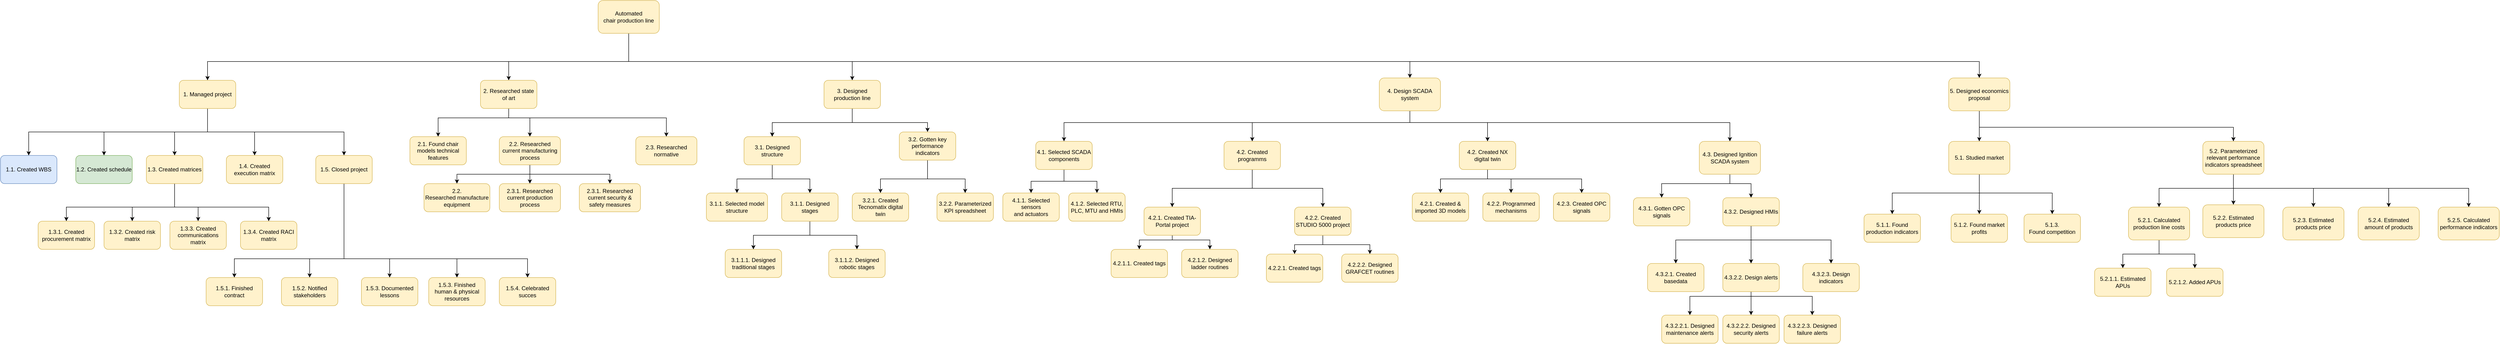 <mxfile version="26.2.2">
  <diagram name="Página-1" id="MIWXQ_i0paSjryoS9A2c">
    <mxGraphModel dx="2780" dy="737" grid="1" gridSize="10" guides="1" tooltips="1" connect="1" arrows="1" fold="1" page="1" pageScale="1" pageWidth="827" pageHeight="1169" math="0" shadow="0">
      <root>
        <mxCell id="0" />
        <mxCell id="1" parent="0" />
        <mxCell id="NklmTFZ0WCMY-WN7cFQz-4" value="" style="edgeStyle=orthogonalEdgeStyle;rounded=0;orthogonalLoop=1;jettySize=auto;html=1;entryX=0.5;entryY=0;entryDx=0;entryDy=0;" edge="1" parent="1" source="NklmTFZ0WCMY-WN7cFQz-1" target="NklmTFZ0WCMY-WN7cFQz-3">
          <mxGeometry relative="1" as="geometry">
            <Array as="points">
              <mxPoint x="495" y="190" />
              <mxPoint x="240" y="190" />
            </Array>
          </mxGeometry>
        </mxCell>
        <mxCell id="NklmTFZ0WCMY-WN7cFQz-11" value="" style="edgeStyle=orthogonalEdgeStyle;rounded=0;orthogonalLoop=1;jettySize=auto;html=1;entryX=0.5;entryY=0;entryDx=0;entryDy=0;" edge="1" parent="1" source="NklmTFZ0WCMY-WN7cFQz-1" target="NklmTFZ0WCMY-WN7cFQz-44">
          <mxGeometry relative="1" as="geometry">
            <Array as="points">
              <mxPoint x="495" y="190" />
              <mxPoint x="-400" y="190" />
            </Array>
          </mxGeometry>
        </mxCell>
        <mxCell id="NklmTFZ0WCMY-WN7cFQz-60" style="edgeStyle=orthogonalEdgeStyle;rounded=0;orthogonalLoop=1;jettySize=auto;html=1;entryX=0.5;entryY=0;entryDx=0;entryDy=0;" edge="1" parent="1" source="NklmTFZ0WCMY-WN7cFQz-1" target="NklmTFZ0WCMY-WN7cFQz-59">
          <mxGeometry relative="1" as="geometry">
            <Array as="points">
              <mxPoint x="495" y="190" />
              <mxPoint x="970" y="190" />
            </Array>
          </mxGeometry>
        </mxCell>
        <mxCell id="NklmTFZ0WCMY-WN7cFQz-81" value="" style="edgeStyle=orthogonalEdgeStyle;rounded=0;orthogonalLoop=1;jettySize=auto;html=1;entryX=0.5;entryY=0;entryDx=0;entryDy=0;" edge="1" parent="1" source="NklmTFZ0WCMY-WN7cFQz-1" target="NklmTFZ0WCMY-WN7cFQz-80">
          <mxGeometry relative="1" as="geometry">
            <Array as="points">
              <mxPoint x="495" y="190" />
              <mxPoint x="2155" y="190" />
            </Array>
          </mxGeometry>
        </mxCell>
        <mxCell id="NklmTFZ0WCMY-WN7cFQz-144" style="edgeStyle=orthogonalEdgeStyle;rounded=0;orthogonalLoop=1;jettySize=auto;html=1;entryX=0.5;entryY=0;entryDx=0;entryDy=0;" edge="1" parent="1" source="NklmTFZ0WCMY-WN7cFQz-1" target="NklmTFZ0WCMY-WN7cFQz-143">
          <mxGeometry relative="1" as="geometry">
            <mxPoint x="2617.778" y="150" as="targetPoint" />
            <Array as="points">
              <mxPoint x="495" y="190" />
              <mxPoint x="3365" y="190" />
            </Array>
          </mxGeometry>
        </mxCell>
        <mxCell id="NklmTFZ0WCMY-WN7cFQz-1" value="Automated chair&amp;nbsp;&lt;span style=&quot;background-color: transparent; color: light-dark(rgb(0, 0, 0), rgb(255, 255, 255));&quot;&gt;production line&lt;/span&gt;" style="rounded=1;whiteSpace=wrap;html=1;fillColor=#fff2cc;strokeColor=#d6b656;" vertex="1" parent="1">
          <mxGeometry x="430" y="60" width="130" height="70" as="geometry" />
        </mxCell>
        <mxCell id="NklmTFZ0WCMY-WN7cFQz-6" value="" style="edgeStyle=orthogonalEdgeStyle;rounded=0;orthogonalLoop=1;jettySize=auto;html=1;entryX=0.5;entryY=0;entryDx=0;entryDy=0;" edge="1" parent="1" source="NklmTFZ0WCMY-WN7cFQz-3" target="NklmTFZ0WCMY-WN7cFQz-5">
          <mxGeometry relative="1" as="geometry">
            <Array as="points">
              <mxPoint x="240" y="310" />
              <mxPoint x="90" y="310" />
            </Array>
          </mxGeometry>
        </mxCell>
        <mxCell id="NklmTFZ0WCMY-WN7cFQz-50" value="" style="edgeStyle=orthogonalEdgeStyle;rounded=0;orthogonalLoop=1;jettySize=auto;html=1;entryX=0.5;entryY=0;entryDx=0;entryDy=0;" edge="1" parent="1" source="NklmTFZ0WCMY-WN7cFQz-3" target="NklmTFZ0WCMY-WN7cFQz-49">
          <mxGeometry relative="1" as="geometry">
            <Array as="points">
              <mxPoint x="240" y="310" />
              <mxPoint x="285" y="310" />
            </Array>
          </mxGeometry>
        </mxCell>
        <mxCell id="NklmTFZ0WCMY-WN7cFQz-56" style="edgeStyle=orthogonalEdgeStyle;rounded=0;orthogonalLoop=1;jettySize=auto;html=1;entryX=0.5;entryY=0;entryDx=0;entryDy=0;" edge="1" parent="1" source="NklmTFZ0WCMY-WN7cFQz-3" target="NklmTFZ0WCMY-WN7cFQz-55">
          <mxGeometry relative="1" as="geometry">
            <Array as="points">
              <mxPoint x="240" y="310" />
              <mxPoint x="575" y="310" />
            </Array>
          </mxGeometry>
        </mxCell>
        <mxCell id="NklmTFZ0WCMY-WN7cFQz-3" value="2. Researched state of art" style="whiteSpace=wrap;html=1;rounded=1;fillColor=#fff2cc;strokeColor=#d6b656;" vertex="1" parent="1">
          <mxGeometry x="180" y="230" width="120" height="60" as="geometry" />
        </mxCell>
        <mxCell id="NklmTFZ0WCMY-WN7cFQz-5" value="2.1. Found chair models technical features" style="whiteSpace=wrap;html=1;rounded=1;fillColor=#fff2cc;strokeColor=#d6b656;" vertex="1" parent="1">
          <mxGeometry x="30" y="350" width="120" height="60" as="geometry" />
        </mxCell>
        <mxCell id="NklmTFZ0WCMY-WN7cFQz-12" value="1.1. Created WBS" style="whiteSpace=wrap;html=1;rounded=1;fillColor=#dae8fc;strokeColor=#6c8ebf;" vertex="1" parent="1">
          <mxGeometry x="-840" y="390" width="120" height="60" as="geometry" />
        </mxCell>
        <mxCell id="NklmTFZ0WCMY-WN7cFQz-14" value="1.2. Created schedule" style="whiteSpace=wrap;html=1;rounded=1;fillColor=#d5e8d4;strokeColor=#82b366;" vertex="1" parent="1">
          <mxGeometry x="-680" y="390" width="120" height="60" as="geometry" />
        </mxCell>
        <mxCell id="NklmTFZ0WCMY-WN7cFQz-19" value="" style="edgeStyle=orthogonalEdgeStyle;rounded=0;orthogonalLoop=1;jettySize=auto;html=1;entryX=0.5;entryY=0;entryDx=0;entryDy=0;" edge="1" parent="1" source="NklmTFZ0WCMY-WN7cFQz-16" target="NklmTFZ0WCMY-WN7cFQz-18">
          <mxGeometry relative="1" as="geometry">
            <Array as="points">
              <mxPoint x="-470" y="500" />
              <mxPoint x="-700" y="500" />
            </Array>
          </mxGeometry>
        </mxCell>
        <mxCell id="NklmTFZ0WCMY-WN7cFQz-22" value="" style="edgeStyle=orthogonalEdgeStyle;rounded=0;orthogonalLoop=1;jettySize=auto;html=1;" edge="1" parent="1" source="NklmTFZ0WCMY-WN7cFQz-16" target="NklmTFZ0WCMY-WN7cFQz-21">
          <mxGeometry relative="1" as="geometry">
            <Array as="points">
              <mxPoint x="-470" y="500" />
              <mxPoint x="-560" y="500" />
            </Array>
          </mxGeometry>
        </mxCell>
        <mxCell id="NklmTFZ0WCMY-WN7cFQz-26" style="edgeStyle=orthogonalEdgeStyle;rounded=0;orthogonalLoop=1;jettySize=auto;html=1;entryX=0.5;entryY=0;entryDx=0;entryDy=0;" edge="1" parent="1" source="NklmTFZ0WCMY-WN7cFQz-16" target="NklmTFZ0WCMY-WN7cFQz-27">
          <mxGeometry relative="1" as="geometry">
            <mxPoint x="-420" y="550" as="targetPoint" />
            <Array as="points">
              <mxPoint x="-470" y="500" />
              <mxPoint x="-420" y="500" />
            </Array>
          </mxGeometry>
        </mxCell>
        <mxCell id="NklmTFZ0WCMY-WN7cFQz-29" style="edgeStyle=orthogonalEdgeStyle;rounded=0;orthogonalLoop=1;jettySize=auto;html=1;entryX=0.5;entryY=0;entryDx=0;entryDy=0;" edge="1" parent="1" source="NklmTFZ0WCMY-WN7cFQz-16" target="NklmTFZ0WCMY-WN7cFQz-28">
          <mxGeometry relative="1" as="geometry">
            <Array as="points">
              <mxPoint x="-470" y="500" />
              <mxPoint x="-270" y="500" />
            </Array>
          </mxGeometry>
        </mxCell>
        <mxCell id="NklmTFZ0WCMY-WN7cFQz-16" value="1.3. Created matrices" style="whiteSpace=wrap;html=1;rounded=1;fillColor=#fff2cc;strokeColor=#d6b656;" vertex="1" parent="1">
          <mxGeometry x="-530" y="390" width="120" height="60" as="geometry" />
        </mxCell>
        <mxCell id="NklmTFZ0WCMY-WN7cFQz-18" value="1.3.1. Created procurement matrix" style="whiteSpace=wrap;html=1;rounded=1;fillColor=#fff2cc;strokeColor=#d6b656;" vertex="1" parent="1">
          <mxGeometry x="-760" y="530" width="120" height="60" as="geometry" />
        </mxCell>
        <mxCell id="NklmTFZ0WCMY-WN7cFQz-21" value="1.3.2. Created risk matrix" style="whiteSpace=wrap;html=1;rounded=1;fillColor=#fff2cc;strokeColor=#d6b656;" vertex="1" parent="1">
          <mxGeometry x="-620" y="530" width="120" height="60" as="geometry" />
        </mxCell>
        <mxCell id="NklmTFZ0WCMY-WN7cFQz-27" value="1.3.3.&amp;nbsp;Created communications matrix" style="whiteSpace=wrap;html=1;rounded=1;fillColor=#fff2cc;strokeColor=#d6b656;" vertex="1" parent="1">
          <mxGeometry x="-480" y="530" width="120" height="60" as="geometry" />
        </mxCell>
        <mxCell id="NklmTFZ0WCMY-WN7cFQz-28" value="1.3.4.&amp;nbsp;Created RACI matrix" style="whiteSpace=wrap;html=1;rounded=1;fillColor=#fff2cc;strokeColor=#d6b656;" vertex="1" parent="1">
          <mxGeometry x="-330" y="530" width="120" height="60" as="geometry" />
        </mxCell>
        <mxCell id="NklmTFZ0WCMY-WN7cFQz-175" style="edgeStyle=orthogonalEdgeStyle;rounded=0;orthogonalLoop=1;jettySize=auto;html=1;entryX=0.5;entryY=0;entryDx=0;entryDy=0;" edge="1" parent="1" source="NklmTFZ0WCMY-WN7cFQz-44" target="NklmTFZ0WCMY-WN7cFQz-12">
          <mxGeometry relative="1" as="geometry">
            <Array as="points">
              <mxPoint x="-400" y="340" />
              <mxPoint x="-780" y="340" />
            </Array>
          </mxGeometry>
        </mxCell>
        <mxCell id="NklmTFZ0WCMY-WN7cFQz-176" style="edgeStyle=orthogonalEdgeStyle;rounded=0;orthogonalLoop=1;jettySize=auto;html=1;entryX=0.5;entryY=0;entryDx=0;entryDy=0;" edge="1" parent="1" source="NklmTFZ0WCMY-WN7cFQz-44" target="NklmTFZ0WCMY-WN7cFQz-14">
          <mxGeometry relative="1" as="geometry">
            <Array as="points">
              <mxPoint x="-400" y="340" />
              <mxPoint x="-620" y="340" />
            </Array>
          </mxGeometry>
        </mxCell>
        <mxCell id="NklmTFZ0WCMY-WN7cFQz-177" style="edgeStyle=orthogonalEdgeStyle;rounded=0;orthogonalLoop=1;jettySize=auto;html=1;entryX=0.5;entryY=0;entryDx=0;entryDy=0;" edge="1" parent="1" source="NklmTFZ0WCMY-WN7cFQz-44" target="NklmTFZ0WCMY-WN7cFQz-16">
          <mxGeometry relative="1" as="geometry" />
        </mxCell>
        <mxCell id="NklmTFZ0WCMY-WN7cFQz-178" style="edgeStyle=orthogonalEdgeStyle;rounded=0;orthogonalLoop=1;jettySize=auto;html=1;entryX=0.5;entryY=0;entryDx=0;entryDy=0;" edge="1" parent="1" source="NklmTFZ0WCMY-WN7cFQz-44" target="NklmTFZ0WCMY-WN7cFQz-169">
          <mxGeometry relative="1" as="geometry" />
        </mxCell>
        <mxCell id="NklmTFZ0WCMY-WN7cFQz-179" style="edgeStyle=orthogonalEdgeStyle;rounded=0;orthogonalLoop=1;jettySize=auto;html=1;entryX=0.5;entryY=0;entryDx=0;entryDy=0;" edge="1" parent="1" source="NklmTFZ0WCMY-WN7cFQz-44" target="NklmTFZ0WCMY-WN7cFQz-174">
          <mxGeometry relative="1" as="geometry">
            <Array as="points">
              <mxPoint x="-400" y="340" />
              <mxPoint x="-110" y="340" />
            </Array>
          </mxGeometry>
        </mxCell>
        <mxCell id="NklmTFZ0WCMY-WN7cFQz-44" value="1. Managed project" style="whiteSpace=wrap;html=1;rounded=1;fillColor=#fff2cc;strokeColor=#d6b656;" vertex="1" parent="1">
          <mxGeometry x="-460" y="230" width="120" height="60" as="geometry" />
        </mxCell>
        <mxCell id="NklmTFZ0WCMY-WN7cFQz-46" value="2.2. Researched&amp;nbsp;manufacture equipment" style="whiteSpace=wrap;html=1;rounded=1;fillColor=#fff2cc;strokeColor=#d6b656;" vertex="1" parent="1">
          <mxGeometry x="60" y="450" width="140" height="60" as="geometry" />
        </mxCell>
        <mxCell id="NklmTFZ0WCMY-WN7cFQz-52" value="" style="edgeStyle=orthogonalEdgeStyle;rounded=0;orthogonalLoop=1;jettySize=auto;html=1;" edge="1" parent="1" source="NklmTFZ0WCMY-WN7cFQz-49" target="NklmTFZ0WCMY-WN7cFQz-51">
          <mxGeometry relative="1" as="geometry" />
        </mxCell>
        <mxCell id="NklmTFZ0WCMY-WN7cFQz-54" style="edgeStyle=orthogonalEdgeStyle;rounded=0;orthogonalLoop=1;jettySize=auto;html=1;entryX=0.5;entryY=0;entryDx=0;entryDy=0;" edge="1" parent="1" source="NklmTFZ0WCMY-WN7cFQz-49" target="NklmTFZ0WCMY-WN7cFQz-53">
          <mxGeometry relative="1" as="geometry">
            <Array as="points">
              <mxPoint x="285" y="430" />
              <mxPoint x="455" y="430" />
            </Array>
          </mxGeometry>
        </mxCell>
        <mxCell id="NklmTFZ0WCMY-WN7cFQz-58" style="edgeStyle=orthogonalEdgeStyle;rounded=0;orthogonalLoop=1;jettySize=auto;html=1;entryX=0.5;entryY=0;entryDx=0;entryDy=0;" edge="1" parent="1" source="NklmTFZ0WCMY-WN7cFQz-49" target="NklmTFZ0WCMY-WN7cFQz-46">
          <mxGeometry relative="1" as="geometry">
            <Array as="points">
              <mxPoint x="285" y="430" />
              <mxPoint x="130" y="430" />
            </Array>
          </mxGeometry>
        </mxCell>
        <mxCell id="NklmTFZ0WCMY-WN7cFQz-49" value="2.2. Researched current manufacturing process" style="whiteSpace=wrap;html=1;rounded=1;fillColor=#fff2cc;strokeColor=#d6b656;" vertex="1" parent="1">
          <mxGeometry x="220" y="350" width="130" height="60" as="geometry" />
        </mxCell>
        <mxCell id="NklmTFZ0WCMY-WN7cFQz-51" value="2.3.1. Researched current production process" style="whiteSpace=wrap;html=1;rounded=1;fillColor=#fff2cc;strokeColor=#d6b656;" vertex="1" parent="1">
          <mxGeometry x="220" y="450" width="130" height="60" as="geometry" />
        </mxCell>
        <mxCell id="NklmTFZ0WCMY-WN7cFQz-53" value="2.3.1. Researched current security &amp;amp; safety&amp;nbsp;measures" style="whiteSpace=wrap;html=1;rounded=1;fillColor=#fff2cc;strokeColor=#d6b656;" vertex="1" parent="1">
          <mxGeometry x="390" y="450" width="130" height="60" as="geometry" />
        </mxCell>
        <mxCell id="NklmTFZ0WCMY-WN7cFQz-55" value="2.3. Researched normative" style="whiteSpace=wrap;html=1;rounded=1;fillColor=#fff2cc;strokeColor=#d6b656;" vertex="1" parent="1">
          <mxGeometry x="510" y="350" width="130" height="60" as="geometry" />
        </mxCell>
        <mxCell id="NklmTFZ0WCMY-WN7cFQz-62" value="" style="edgeStyle=orthogonalEdgeStyle;rounded=0;orthogonalLoop=1;jettySize=auto;html=1;" edge="1" parent="1" source="NklmTFZ0WCMY-WN7cFQz-59" target="NklmTFZ0WCMY-WN7cFQz-61">
          <mxGeometry relative="1" as="geometry">
            <Array as="points">
              <mxPoint x="970" y="320" />
              <mxPoint x="800" y="320" />
            </Array>
          </mxGeometry>
        </mxCell>
        <mxCell id="NklmTFZ0WCMY-WN7cFQz-63" value="" style="edgeStyle=orthogonalEdgeStyle;rounded=0;orthogonalLoop=1;jettySize=auto;html=1;" edge="1" parent="1" source="NklmTFZ0WCMY-WN7cFQz-59" target="NklmTFZ0WCMY-WN7cFQz-61">
          <mxGeometry relative="1" as="geometry">
            <Array as="points">
              <mxPoint x="970" y="320" />
              <mxPoint x="800" y="320" />
            </Array>
          </mxGeometry>
        </mxCell>
        <mxCell id="NklmTFZ0WCMY-WN7cFQz-72" style="edgeStyle=orthogonalEdgeStyle;rounded=0;orthogonalLoop=1;jettySize=auto;html=1;entryX=0.5;entryY=0;entryDx=0;entryDy=0;" edge="1" parent="1" source="NklmTFZ0WCMY-WN7cFQz-59" target="NklmTFZ0WCMY-WN7cFQz-65">
          <mxGeometry relative="1" as="geometry">
            <Array as="points">
              <mxPoint x="970" y="320" />
              <mxPoint x="1130" y="320" />
            </Array>
          </mxGeometry>
        </mxCell>
        <mxCell id="NklmTFZ0WCMY-WN7cFQz-59" value="3. Designed production line" style="whiteSpace=wrap;html=1;rounded=1;fillColor=#fff2cc;strokeColor=#d6b656;" vertex="1" parent="1">
          <mxGeometry x="910" y="230" width="120" height="60" as="geometry" />
        </mxCell>
        <mxCell id="NklmTFZ0WCMY-WN7cFQz-74" style="edgeStyle=orthogonalEdgeStyle;rounded=0;orthogonalLoop=1;jettySize=auto;html=1;entryX=0.5;entryY=0;entryDx=0;entryDy=0;" edge="1" parent="1" source="NklmTFZ0WCMY-WN7cFQz-61" target="NklmTFZ0WCMY-WN7cFQz-64">
          <mxGeometry relative="1" as="geometry" />
        </mxCell>
        <mxCell id="NklmTFZ0WCMY-WN7cFQz-75" style="edgeStyle=orthogonalEdgeStyle;rounded=0;orthogonalLoop=1;jettySize=auto;html=1;entryX=0.5;entryY=0;entryDx=0;entryDy=0;" edge="1" parent="1" source="NklmTFZ0WCMY-WN7cFQz-61" target="NklmTFZ0WCMY-WN7cFQz-73">
          <mxGeometry relative="1" as="geometry" />
        </mxCell>
        <mxCell id="NklmTFZ0WCMY-WN7cFQz-61" value="3.1. Designed structure" style="whiteSpace=wrap;html=1;rounded=1;fillColor=#fff2cc;strokeColor=#d6b656;" vertex="1" parent="1">
          <mxGeometry x="740" y="350" width="120" height="60" as="geometry" />
        </mxCell>
        <mxCell id="NklmTFZ0WCMY-WN7cFQz-64" value="3.1.1. Selected model structure" style="whiteSpace=wrap;html=1;rounded=1;fillColor=#fff2cc;strokeColor=#d6b656;" vertex="1" parent="1">
          <mxGeometry x="660" y="470" width="130" height="60" as="geometry" />
        </mxCell>
        <mxCell id="NklmTFZ0WCMY-WN7cFQz-68" value="" style="edgeStyle=orthogonalEdgeStyle;rounded=0;orthogonalLoop=1;jettySize=auto;html=1;entryX=0.5;entryY=0;entryDx=0;entryDy=0;" edge="1" parent="1" source="NklmTFZ0WCMY-WN7cFQz-65" target="NklmTFZ0WCMY-WN7cFQz-67">
          <mxGeometry relative="1" as="geometry">
            <Array as="points">
              <mxPoint x="1130" y="440" />
              <mxPoint x="1030" y="440" />
            </Array>
          </mxGeometry>
        </mxCell>
        <mxCell id="NklmTFZ0WCMY-WN7cFQz-70" style="edgeStyle=orthogonalEdgeStyle;rounded=0;orthogonalLoop=1;jettySize=auto;html=1;entryX=0.5;entryY=0;entryDx=0;entryDy=0;" edge="1" parent="1" source="NklmTFZ0WCMY-WN7cFQz-65" target="NklmTFZ0WCMY-WN7cFQz-69">
          <mxGeometry relative="1" as="geometry">
            <Array as="points">
              <mxPoint x="1130" y="440" />
              <mxPoint x="1210" y="440" />
            </Array>
          </mxGeometry>
        </mxCell>
        <mxCell id="NklmTFZ0WCMY-WN7cFQz-65" value="3.2. Gotten key performance indicators" style="whiteSpace=wrap;html=1;rounded=1;fillColor=#fff2cc;strokeColor=#d6b656;" vertex="1" parent="1">
          <mxGeometry x="1070" y="340" width="120" height="60" as="geometry" />
        </mxCell>
        <mxCell id="NklmTFZ0WCMY-WN7cFQz-67" value="3.2.1. Created Tecnomatix digital twin" style="whiteSpace=wrap;html=1;rounded=1;fillColor=#fff2cc;strokeColor=#d6b656;" vertex="1" parent="1">
          <mxGeometry x="970" y="470" width="120" height="60" as="geometry" />
        </mxCell>
        <mxCell id="NklmTFZ0WCMY-WN7cFQz-69" value="3.2.2. Parameterized KPI spreadsheet" style="whiteSpace=wrap;html=1;rounded=1;fillColor=#fff2cc;strokeColor=#d6b656;" vertex="1" parent="1">
          <mxGeometry x="1150" y="470" width="120" height="60" as="geometry" />
        </mxCell>
        <mxCell id="NklmTFZ0WCMY-WN7cFQz-77" value="" style="edgeStyle=orthogonalEdgeStyle;rounded=0;orthogonalLoop=1;jettySize=auto;html=1;" edge="1" parent="1" source="NklmTFZ0WCMY-WN7cFQz-73" target="NklmTFZ0WCMY-WN7cFQz-76">
          <mxGeometry relative="1" as="geometry" />
        </mxCell>
        <mxCell id="NklmTFZ0WCMY-WN7cFQz-79" value="" style="edgeStyle=orthogonalEdgeStyle;rounded=0;orthogonalLoop=1;jettySize=auto;html=1;" edge="1" parent="1" source="NklmTFZ0WCMY-WN7cFQz-73" target="NklmTFZ0WCMY-WN7cFQz-78">
          <mxGeometry relative="1" as="geometry" />
        </mxCell>
        <mxCell id="NklmTFZ0WCMY-WN7cFQz-73" value="3.1.1. Designed stages" style="whiteSpace=wrap;html=1;rounded=1;fillColor=#fff2cc;strokeColor=#d6b656;" vertex="1" parent="1">
          <mxGeometry x="820" y="470" width="120" height="60" as="geometry" />
        </mxCell>
        <mxCell id="NklmTFZ0WCMY-WN7cFQz-76" value="3.1.1.1. Designed traditional stages" style="whiteSpace=wrap;html=1;rounded=1;fillColor=#fff2cc;strokeColor=#d6b656;" vertex="1" parent="1">
          <mxGeometry x="700" y="590" width="120" height="60" as="geometry" />
        </mxCell>
        <mxCell id="NklmTFZ0WCMY-WN7cFQz-78" value="3.1.1.2. Designed robotic stages" style="whiteSpace=wrap;html=1;rounded=1;fillColor=#fff2cc;strokeColor=#d6b656;" vertex="1" parent="1">
          <mxGeometry x="920" y="590" width="120" height="60" as="geometry" />
        </mxCell>
        <mxCell id="NklmTFZ0WCMY-WN7cFQz-135" style="edgeStyle=orthogonalEdgeStyle;rounded=0;orthogonalLoop=1;jettySize=auto;html=1;entryX=0.5;entryY=0;entryDx=0;entryDy=0;" edge="1" parent="1" source="NklmTFZ0WCMY-WN7cFQz-80" target="NklmTFZ0WCMY-WN7cFQz-83">
          <mxGeometry relative="1" as="geometry">
            <Array as="points">
              <mxPoint x="2155" y="320" />
              <mxPoint x="1420" y="320" />
            </Array>
          </mxGeometry>
        </mxCell>
        <mxCell id="NklmTFZ0WCMY-WN7cFQz-136" style="edgeStyle=orthogonalEdgeStyle;rounded=0;orthogonalLoop=1;jettySize=auto;html=1;entryX=0.5;entryY=0;entryDx=0;entryDy=0;" edge="1" parent="1" source="NklmTFZ0WCMY-WN7cFQz-80" target="NklmTFZ0WCMY-WN7cFQz-94">
          <mxGeometry relative="1" as="geometry">
            <Array as="points">
              <mxPoint x="2155" y="320" />
              <mxPoint x="1820" y="320" />
            </Array>
          </mxGeometry>
        </mxCell>
        <mxCell id="NklmTFZ0WCMY-WN7cFQz-137" style="edgeStyle=orthogonalEdgeStyle;rounded=0;orthogonalLoop=1;jettySize=auto;html=1;entryX=0.5;entryY=0;entryDx=0;entryDy=0;" edge="1" parent="1" source="NklmTFZ0WCMY-WN7cFQz-80" target="NklmTFZ0WCMY-WN7cFQz-90">
          <mxGeometry relative="1" as="geometry">
            <Array as="points">
              <mxPoint x="2155" y="320" />
              <mxPoint x="2320" y="320" />
            </Array>
          </mxGeometry>
        </mxCell>
        <mxCell id="NklmTFZ0WCMY-WN7cFQz-138" style="edgeStyle=orthogonalEdgeStyle;rounded=0;orthogonalLoop=1;jettySize=auto;html=1;entryX=0.5;entryY=0;entryDx=0;entryDy=0;" edge="1" parent="1" source="NklmTFZ0WCMY-WN7cFQz-80" target="NklmTFZ0WCMY-WN7cFQz-116">
          <mxGeometry relative="1" as="geometry">
            <Array as="points">
              <mxPoint x="2155" y="320" />
              <mxPoint x="2835" y="320" />
            </Array>
          </mxGeometry>
        </mxCell>
        <mxCell id="NklmTFZ0WCMY-WN7cFQz-80" value="4. Design SCADA system" style="rounded=1;whiteSpace=wrap;html=1;fillColor=#fff2cc;strokeColor=#d6b656;" vertex="1" parent="1">
          <mxGeometry x="2090" y="225" width="130" height="70" as="geometry" />
        </mxCell>
        <mxCell id="NklmTFZ0WCMY-WN7cFQz-82" value="4.1.1. Selected sensors and&amp;nbsp;actuators" style="whiteSpace=wrap;html=1;rounded=1;fillColor=#fff2cc;strokeColor=#d6b656;" vertex="1" parent="1">
          <mxGeometry x="1290" y="470" width="120" height="60" as="geometry" />
        </mxCell>
        <mxCell id="NklmTFZ0WCMY-WN7cFQz-86" style="edgeStyle=orthogonalEdgeStyle;rounded=0;orthogonalLoop=1;jettySize=auto;html=1;entryX=0.5;entryY=0;entryDx=0;entryDy=0;" edge="1" parent="1" source="NklmTFZ0WCMY-WN7cFQz-83" target="NklmTFZ0WCMY-WN7cFQz-82">
          <mxGeometry relative="1" as="geometry" />
        </mxCell>
        <mxCell id="NklmTFZ0WCMY-WN7cFQz-88" style="edgeStyle=orthogonalEdgeStyle;rounded=0;orthogonalLoop=1;jettySize=auto;html=1;entryX=0.5;entryY=0;entryDx=0;entryDy=0;" edge="1" parent="1" source="NklmTFZ0WCMY-WN7cFQz-83" target="NklmTFZ0WCMY-WN7cFQz-84">
          <mxGeometry relative="1" as="geometry" />
        </mxCell>
        <mxCell id="NklmTFZ0WCMY-WN7cFQz-83" value="4.1. Selected SCADA components" style="whiteSpace=wrap;html=1;rounded=1;fillColor=#fff2cc;strokeColor=#d6b656;" vertex="1" parent="1">
          <mxGeometry x="1360" y="360" width="120" height="60" as="geometry" />
        </mxCell>
        <mxCell id="NklmTFZ0WCMY-WN7cFQz-84" value="4.1.2. Selected RTU, PLC, MTU and HMIs" style="whiteSpace=wrap;html=1;rounded=1;fillColor=#fff2cc;strokeColor=#d6b656;" vertex="1" parent="1">
          <mxGeometry x="1430" y="470" width="120" height="60" as="geometry" />
        </mxCell>
        <mxCell id="NklmTFZ0WCMY-WN7cFQz-112" style="edgeStyle=orthogonalEdgeStyle;rounded=0;orthogonalLoop=1;jettySize=auto;html=1;entryX=0.5;entryY=0;entryDx=0;entryDy=0;" edge="1" parent="1" source="NklmTFZ0WCMY-WN7cFQz-90" target="NklmTFZ0WCMY-WN7cFQz-92">
          <mxGeometry relative="1" as="geometry">
            <Array as="points">
              <mxPoint x="2320" y="440" />
              <mxPoint x="2220" y="440" />
            </Array>
          </mxGeometry>
        </mxCell>
        <mxCell id="NklmTFZ0WCMY-WN7cFQz-113" style="edgeStyle=orthogonalEdgeStyle;rounded=0;orthogonalLoop=1;jettySize=auto;html=1;entryX=0.5;entryY=0;entryDx=0;entryDy=0;" edge="1" parent="1" source="NklmTFZ0WCMY-WN7cFQz-90" target="NklmTFZ0WCMY-WN7cFQz-93">
          <mxGeometry relative="1" as="geometry">
            <Array as="points">
              <mxPoint x="2320" y="440" />
              <mxPoint x="2370" y="440" />
            </Array>
          </mxGeometry>
        </mxCell>
        <mxCell id="NklmTFZ0WCMY-WN7cFQz-115" style="edgeStyle=orthogonalEdgeStyle;rounded=0;orthogonalLoop=1;jettySize=auto;html=1;entryX=0.5;entryY=0;entryDx=0;entryDy=0;" edge="1" parent="1" source="NklmTFZ0WCMY-WN7cFQz-90" target="NklmTFZ0WCMY-WN7cFQz-114">
          <mxGeometry relative="1" as="geometry">
            <Array as="points">
              <mxPoint x="2320" y="440" />
              <mxPoint x="2520" y="440" />
            </Array>
          </mxGeometry>
        </mxCell>
        <mxCell id="NklmTFZ0WCMY-WN7cFQz-90" value="4.2. Created NX digital twin" style="whiteSpace=wrap;html=1;rounded=1;fillColor=#fff2cc;strokeColor=#d6b656;" vertex="1" parent="1">
          <mxGeometry x="2260" y="360" width="120" height="60" as="geometry" />
        </mxCell>
        <mxCell id="NklmTFZ0WCMY-WN7cFQz-92" value="4.2.1. Created &amp;amp; imported 3D models" style="whiteSpace=wrap;html=1;rounded=1;fillColor=#fff2cc;strokeColor=#d6b656;" vertex="1" parent="1">
          <mxGeometry x="2160" y="470" width="120" height="60" as="geometry" />
        </mxCell>
        <mxCell id="NklmTFZ0WCMY-WN7cFQz-93" value="4.2.2. Programmed mechanisms" style="whiteSpace=wrap;html=1;rounded=1;fillColor=#fff2cc;strokeColor=#d6b656;" vertex="1" parent="1">
          <mxGeometry x="2310" y="470" width="120" height="60" as="geometry" />
        </mxCell>
        <mxCell id="NklmTFZ0WCMY-WN7cFQz-101" style="edgeStyle=orthogonalEdgeStyle;rounded=0;orthogonalLoop=1;jettySize=auto;html=1;entryX=0.5;entryY=0;entryDx=0;entryDy=0;" edge="1" parent="1" source="NklmTFZ0WCMY-WN7cFQz-94" target="NklmTFZ0WCMY-WN7cFQz-100">
          <mxGeometry relative="1" as="geometry">
            <Array as="points">
              <mxPoint x="1820" y="460" />
              <mxPoint x="1650" y="460" />
            </Array>
          </mxGeometry>
        </mxCell>
        <mxCell id="NklmTFZ0WCMY-WN7cFQz-103" style="edgeStyle=orthogonalEdgeStyle;rounded=0;orthogonalLoop=1;jettySize=auto;html=1;entryX=0.5;entryY=0;entryDx=0;entryDy=0;" edge="1" parent="1" source="NklmTFZ0WCMY-WN7cFQz-94" target="NklmTFZ0WCMY-WN7cFQz-102">
          <mxGeometry relative="1" as="geometry">
            <Array as="points">
              <mxPoint x="1820" y="460" />
              <mxPoint x="1970" y="460" />
            </Array>
          </mxGeometry>
        </mxCell>
        <mxCell id="NklmTFZ0WCMY-WN7cFQz-94" value="4.2. Created programms" style="whiteSpace=wrap;html=1;rounded=1;fillColor=#fff2cc;strokeColor=#d6b656;" vertex="1" parent="1">
          <mxGeometry x="1760" y="360" width="120" height="60" as="geometry" />
        </mxCell>
        <mxCell id="NklmTFZ0WCMY-WN7cFQz-96" value="4.2.1.2.&amp;nbsp;Designed ladder routines" style="whiteSpace=wrap;html=1;rounded=1;fillColor=#fff2cc;strokeColor=#d6b656;" vertex="1" parent="1">
          <mxGeometry x="1670" y="590" width="120" height="60" as="geometry" />
        </mxCell>
        <mxCell id="NklmTFZ0WCMY-WN7cFQz-97" value="4.2.2.1. Created tags" style="whiteSpace=wrap;html=1;rounded=1;fillColor=#fff2cc;strokeColor=#d6b656;" vertex="1" parent="1">
          <mxGeometry x="1850" y="600" width="120" height="60" as="geometry" />
        </mxCell>
        <mxCell id="NklmTFZ0WCMY-WN7cFQz-105" style="edgeStyle=orthogonalEdgeStyle;rounded=0;orthogonalLoop=1;jettySize=auto;html=1;entryX=0.5;entryY=0;entryDx=0;entryDy=0;" edge="1" parent="1" source="NklmTFZ0WCMY-WN7cFQz-100" target="NklmTFZ0WCMY-WN7cFQz-96">
          <mxGeometry relative="1" as="geometry">
            <Array as="points">
              <mxPoint x="1650" y="570" />
              <mxPoint x="1730" y="570" />
            </Array>
          </mxGeometry>
        </mxCell>
        <mxCell id="NklmTFZ0WCMY-WN7cFQz-110" style="edgeStyle=orthogonalEdgeStyle;rounded=0;orthogonalLoop=1;jettySize=auto;html=1;entryX=0.5;entryY=0;entryDx=0;entryDy=0;" edge="1" parent="1" source="NklmTFZ0WCMY-WN7cFQz-100" target="NklmTFZ0WCMY-WN7cFQz-109">
          <mxGeometry relative="1" as="geometry">
            <Array as="points">
              <mxPoint x="1650" y="570" />
              <mxPoint x="1580" y="570" />
            </Array>
          </mxGeometry>
        </mxCell>
        <mxCell id="NklmTFZ0WCMY-WN7cFQz-100" value="4.2.1. Created TIA-Portal project" style="whiteSpace=wrap;html=1;rounded=1;fillColor=#fff2cc;strokeColor=#d6b656;" vertex="1" parent="1">
          <mxGeometry x="1590" y="500" width="120" height="60" as="geometry" />
        </mxCell>
        <mxCell id="NklmTFZ0WCMY-WN7cFQz-104" style="edgeStyle=orthogonalEdgeStyle;rounded=0;orthogonalLoop=1;jettySize=auto;html=1;entryX=0.5;entryY=0;entryDx=0;entryDy=0;" edge="1" parent="1" source="NklmTFZ0WCMY-WN7cFQz-102" target="NklmTFZ0WCMY-WN7cFQz-97">
          <mxGeometry relative="1" as="geometry" />
        </mxCell>
        <mxCell id="NklmTFZ0WCMY-WN7cFQz-111" style="edgeStyle=orthogonalEdgeStyle;rounded=0;orthogonalLoop=1;jettySize=auto;html=1;entryX=0.5;entryY=0;entryDx=0;entryDy=0;" edge="1" parent="1" source="NklmTFZ0WCMY-WN7cFQz-102" target="NklmTFZ0WCMY-WN7cFQz-106">
          <mxGeometry relative="1" as="geometry">
            <Array as="points">
              <mxPoint x="1970" y="580" />
              <mxPoint x="2070" y="580" />
            </Array>
          </mxGeometry>
        </mxCell>
        <mxCell id="NklmTFZ0WCMY-WN7cFQz-102" value="4.2.2. Created STUDIO 5000 project" style="whiteSpace=wrap;html=1;rounded=1;fillColor=#fff2cc;strokeColor=#d6b656;" vertex="1" parent="1">
          <mxGeometry x="1910" y="500" width="120" height="60" as="geometry" />
        </mxCell>
        <mxCell id="NklmTFZ0WCMY-WN7cFQz-106" value="4.2.2.2. Designed GRAFCET routines" style="whiteSpace=wrap;html=1;rounded=1;fillColor=#fff2cc;strokeColor=#d6b656;" vertex="1" parent="1">
          <mxGeometry x="2010" y="600" width="120" height="60" as="geometry" />
        </mxCell>
        <mxCell id="NklmTFZ0WCMY-WN7cFQz-109" value="4.2.1.1. Created tags" style="whiteSpace=wrap;html=1;rounded=1;fillColor=#fff2cc;strokeColor=#d6b656;" vertex="1" parent="1">
          <mxGeometry x="1520" y="590" width="120" height="60" as="geometry" />
        </mxCell>
        <mxCell id="NklmTFZ0WCMY-WN7cFQz-114" value="4.2.3. Created OPC signals" style="whiteSpace=wrap;html=1;rounded=1;fillColor=#fff2cc;strokeColor=#d6b656;" vertex="1" parent="1">
          <mxGeometry x="2460" y="470" width="120" height="60" as="geometry" />
        </mxCell>
        <mxCell id="NklmTFZ0WCMY-WN7cFQz-119" value="" style="edgeStyle=orthogonalEdgeStyle;rounded=0;orthogonalLoop=1;jettySize=auto;html=1;" edge="1" parent="1" source="NklmTFZ0WCMY-WN7cFQz-116" target="NklmTFZ0WCMY-WN7cFQz-118">
          <mxGeometry relative="1" as="geometry">
            <Array as="points">
              <mxPoint x="2835" y="450" />
              <mxPoint x="2690" y="450" />
            </Array>
          </mxGeometry>
        </mxCell>
        <mxCell id="NklmTFZ0WCMY-WN7cFQz-133" style="edgeStyle=orthogonalEdgeStyle;rounded=0;orthogonalLoop=1;jettySize=auto;html=1;entryX=0.5;entryY=0;entryDx=0;entryDy=0;" edge="1" parent="1" source="NklmTFZ0WCMY-WN7cFQz-116" target="NklmTFZ0WCMY-WN7cFQz-120">
          <mxGeometry relative="1" as="geometry">
            <Array as="points">
              <mxPoint x="2835" y="450" />
              <mxPoint x="2880" y="450" />
            </Array>
          </mxGeometry>
        </mxCell>
        <mxCell id="NklmTFZ0WCMY-WN7cFQz-116" value="4.3. Designed Ignition SCADA system" style="rounded=1;whiteSpace=wrap;html=1;fillColor=#fff2cc;strokeColor=#d6b656;" vertex="1" parent="1">
          <mxGeometry x="2770" y="360" width="130" height="70" as="geometry" />
        </mxCell>
        <mxCell id="NklmTFZ0WCMY-WN7cFQz-118" value="4.3.1. Gotten OPC signals" style="whiteSpace=wrap;html=1;rounded=1;fillColor=#fff2cc;strokeColor=#d6b656;" vertex="1" parent="1">
          <mxGeometry x="2630" y="480" width="120" height="60" as="geometry" />
        </mxCell>
        <mxCell id="NklmTFZ0WCMY-WN7cFQz-139" style="edgeStyle=orthogonalEdgeStyle;rounded=0;orthogonalLoop=1;jettySize=auto;html=1;entryX=0.5;entryY=0;entryDx=0;entryDy=0;" edge="1" parent="1" source="NklmTFZ0WCMY-WN7cFQz-120" target="NklmTFZ0WCMY-WN7cFQz-129">
          <mxGeometry relative="1" as="geometry">
            <Array as="points">
              <mxPoint x="2880" y="570" />
              <mxPoint x="2720" y="570" />
            </Array>
          </mxGeometry>
        </mxCell>
        <mxCell id="NklmTFZ0WCMY-WN7cFQz-141" style="edgeStyle=orthogonalEdgeStyle;rounded=0;orthogonalLoop=1;jettySize=auto;html=1;entryX=0.5;entryY=0;entryDx=0;entryDy=0;" edge="1" parent="1" source="NklmTFZ0WCMY-WN7cFQz-120" target="NklmTFZ0WCMY-WN7cFQz-121">
          <mxGeometry relative="1" as="geometry">
            <mxPoint x="2890" y="580" as="targetPoint" />
          </mxGeometry>
        </mxCell>
        <mxCell id="NklmTFZ0WCMY-WN7cFQz-142" style="edgeStyle=orthogonalEdgeStyle;rounded=0;orthogonalLoop=1;jettySize=auto;html=1;entryX=0.5;entryY=0;entryDx=0;entryDy=0;" edge="1" parent="1" source="NklmTFZ0WCMY-WN7cFQz-120" target="NklmTFZ0WCMY-WN7cFQz-131">
          <mxGeometry relative="1" as="geometry">
            <Array as="points">
              <mxPoint x="2880" y="570" />
              <mxPoint x="3050" y="570" />
            </Array>
          </mxGeometry>
        </mxCell>
        <mxCell id="NklmTFZ0WCMY-WN7cFQz-120" value="4.3.2. Designed HMIs" style="whiteSpace=wrap;html=1;rounded=1;fillColor=#fff2cc;strokeColor=#d6b656;" vertex="1" parent="1">
          <mxGeometry x="2820" y="480" width="120" height="60" as="geometry" />
        </mxCell>
        <mxCell id="NklmTFZ0WCMY-WN7cFQz-124" value="" style="edgeStyle=orthogonalEdgeStyle;rounded=0;orthogonalLoop=1;jettySize=auto;html=1;entryX=0.5;entryY=0;entryDx=0;entryDy=0;" edge="1" parent="1" source="NklmTFZ0WCMY-WN7cFQz-121" target="NklmTFZ0WCMY-WN7cFQz-123">
          <mxGeometry relative="1" as="geometry">
            <Array as="points">
              <mxPoint x="2880" y="690" />
              <mxPoint x="2750" y="690" />
            </Array>
          </mxGeometry>
        </mxCell>
        <mxCell id="NklmTFZ0WCMY-WN7cFQz-127" style="edgeStyle=orthogonalEdgeStyle;rounded=0;orthogonalLoop=1;jettySize=auto;html=1;entryX=0.5;entryY=0;entryDx=0;entryDy=0;" edge="1" parent="1" source="NklmTFZ0WCMY-WN7cFQz-121" target="NklmTFZ0WCMY-WN7cFQz-125">
          <mxGeometry relative="1" as="geometry">
            <Array as="points">
              <mxPoint x="2880" y="720" />
              <mxPoint x="2880" y="720" />
            </Array>
          </mxGeometry>
        </mxCell>
        <mxCell id="NklmTFZ0WCMY-WN7cFQz-128" style="edgeStyle=orthogonalEdgeStyle;rounded=0;orthogonalLoop=1;jettySize=auto;html=1;entryX=0.5;entryY=0;entryDx=0;entryDy=0;" edge="1" parent="1" source="NklmTFZ0WCMY-WN7cFQz-121" target="NklmTFZ0WCMY-WN7cFQz-126">
          <mxGeometry relative="1" as="geometry">
            <Array as="points">
              <mxPoint x="2880" y="690" />
              <mxPoint x="3010" y="690" />
            </Array>
          </mxGeometry>
        </mxCell>
        <mxCell id="NklmTFZ0WCMY-WN7cFQz-121" value="4.3.2.2. Design alerts" style="whiteSpace=wrap;html=1;rounded=1;fillColor=#fff2cc;strokeColor=#d6b656;" vertex="1" parent="1">
          <mxGeometry x="2820" y="620" width="120" height="60" as="geometry" />
        </mxCell>
        <mxCell id="NklmTFZ0WCMY-WN7cFQz-123" value="4.3.2.2.1. Designed maintenance alerts" style="whiteSpace=wrap;html=1;rounded=1;fillColor=#fff2cc;strokeColor=#d6b656;" vertex="1" parent="1">
          <mxGeometry x="2690" y="730" width="120" height="60" as="geometry" />
        </mxCell>
        <mxCell id="NklmTFZ0WCMY-WN7cFQz-125" value="4.3.2.2.2. Designed security alerts" style="whiteSpace=wrap;html=1;rounded=1;fillColor=#fff2cc;strokeColor=#d6b656;" vertex="1" parent="1">
          <mxGeometry x="2820" y="730" width="120" height="60" as="geometry" />
        </mxCell>
        <mxCell id="NklmTFZ0WCMY-WN7cFQz-126" value="4.3.2.2.3. Designed failure alerts" style="whiteSpace=wrap;html=1;rounded=1;fillColor=#fff2cc;strokeColor=#d6b656;" vertex="1" parent="1">
          <mxGeometry x="2950" y="730" width="120" height="60" as="geometry" />
        </mxCell>
        <mxCell id="NklmTFZ0WCMY-WN7cFQz-129" value="4.3.2.1. Created basedata" style="whiteSpace=wrap;html=1;rounded=1;fillColor=#fff2cc;strokeColor=#d6b656;" vertex="1" parent="1">
          <mxGeometry x="2660" y="620" width="120" height="60" as="geometry" />
        </mxCell>
        <mxCell id="NklmTFZ0WCMY-WN7cFQz-131" value="4.3.2.3. Design indicators" style="whiteSpace=wrap;html=1;rounded=1;fillColor=#fff2cc;strokeColor=#d6b656;" vertex="1" parent="1">
          <mxGeometry x="2990" y="620" width="120" height="60" as="geometry" />
        </mxCell>
        <mxCell id="NklmTFZ0WCMY-WN7cFQz-160" style="edgeStyle=orthogonalEdgeStyle;rounded=0;orthogonalLoop=1;jettySize=auto;html=1;entryX=0.5;entryY=0;entryDx=0;entryDy=0;" edge="1" parent="1" source="NklmTFZ0WCMY-WN7cFQz-143" target="NklmTFZ0WCMY-WN7cFQz-145">
          <mxGeometry relative="1" as="geometry" />
        </mxCell>
        <mxCell id="NklmTFZ0WCMY-WN7cFQz-161" style="edgeStyle=orthogonalEdgeStyle;rounded=0;orthogonalLoop=1;jettySize=auto;html=1;entryX=0.5;entryY=0;entryDx=0;entryDy=0;" edge="1" parent="1" source="NklmTFZ0WCMY-WN7cFQz-143" target="NklmTFZ0WCMY-WN7cFQz-147">
          <mxGeometry relative="1" as="geometry">
            <Array as="points">
              <mxPoint x="3365" y="330" />
              <mxPoint x="3905" y="330" />
            </Array>
          </mxGeometry>
        </mxCell>
        <mxCell id="NklmTFZ0WCMY-WN7cFQz-143" value="5. Designed economics proposal" style="rounded=1;whiteSpace=wrap;html=1;fillColor=#fff2cc;strokeColor=#d6b656;" vertex="1" parent="1">
          <mxGeometry x="3300" y="225" width="130" height="70" as="geometry" />
        </mxCell>
        <mxCell id="NklmTFZ0WCMY-WN7cFQz-149" value="" style="edgeStyle=orthogonalEdgeStyle;rounded=0;orthogonalLoop=1;jettySize=auto;html=1;" edge="1" parent="1" source="NklmTFZ0WCMY-WN7cFQz-145" target="NklmTFZ0WCMY-WN7cFQz-148">
          <mxGeometry relative="1" as="geometry">
            <Array as="points">
              <mxPoint x="3365" y="470" />
              <mxPoint x="3180" y="470" />
            </Array>
          </mxGeometry>
        </mxCell>
        <mxCell id="NklmTFZ0WCMY-WN7cFQz-152" style="edgeStyle=orthogonalEdgeStyle;rounded=0;orthogonalLoop=1;jettySize=auto;html=1;entryX=0.5;entryY=0;entryDx=0;entryDy=0;" edge="1" parent="1" source="NklmTFZ0WCMY-WN7cFQz-145" target="NklmTFZ0WCMY-WN7cFQz-150">
          <mxGeometry relative="1" as="geometry" />
        </mxCell>
        <mxCell id="NklmTFZ0WCMY-WN7cFQz-168" style="edgeStyle=orthogonalEdgeStyle;rounded=0;orthogonalLoop=1;jettySize=auto;html=1;entryX=0.5;entryY=0;entryDx=0;entryDy=0;" edge="1" parent="1" source="NklmTFZ0WCMY-WN7cFQz-145" target="NklmTFZ0WCMY-WN7cFQz-167">
          <mxGeometry relative="1" as="geometry">
            <Array as="points">
              <mxPoint x="3365" y="470" />
              <mxPoint x="3520" y="470" />
            </Array>
          </mxGeometry>
        </mxCell>
        <mxCell id="NklmTFZ0WCMY-WN7cFQz-145" value="5.1. Studied market" style="rounded=1;whiteSpace=wrap;html=1;fillColor=#fff2cc;strokeColor=#d6b656;" vertex="1" parent="1">
          <mxGeometry x="3300" y="360" width="130" height="70" as="geometry" />
        </mxCell>
        <mxCell id="NklmTFZ0WCMY-WN7cFQz-163" value="" style="edgeStyle=orthogonalEdgeStyle;rounded=0;orthogonalLoop=1;jettySize=auto;html=1;" edge="1" parent="1" source="NklmTFZ0WCMY-WN7cFQz-146" target="NklmTFZ0WCMY-WN7cFQz-162">
          <mxGeometry relative="1" as="geometry" />
        </mxCell>
        <mxCell id="NklmTFZ0WCMY-WN7cFQz-165" style="edgeStyle=orthogonalEdgeStyle;rounded=0;orthogonalLoop=1;jettySize=auto;html=1;entryX=0.5;entryY=0;entryDx=0;entryDy=0;" edge="1" parent="1" source="NklmTFZ0WCMY-WN7cFQz-146" target="NklmTFZ0WCMY-WN7cFQz-164">
          <mxGeometry relative="1" as="geometry">
            <Array as="points">
              <mxPoint x="3747" y="600" />
              <mxPoint x="3823" y="600" />
            </Array>
          </mxGeometry>
        </mxCell>
        <mxCell id="NklmTFZ0WCMY-WN7cFQz-146" value="5.2.1. Calculated production line costs" style="rounded=1;whiteSpace=wrap;html=1;fillColor=#fff2cc;strokeColor=#d6b656;" vertex="1" parent="1">
          <mxGeometry x="3682" y="500" width="130" height="70" as="geometry" />
        </mxCell>
        <mxCell id="NklmTFZ0WCMY-WN7cFQz-153" style="edgeStyle=orthogonalEdgeStyle;rounded=0;orthogonalLoop=1;jettySize=auto;html=1;entryX=0.5;entryY=0;entryDx=0;entryDy=0;" edge="1" parent="1" source="NklmTFZ0WCMY-WN7cFQz-147" target="NklmTFZ0WCMY-WN7cFQz-146">
          <mxGeometry relative="1" as="geometry">
            <Array as="points">
              <mxPoint x="3905" y="460" />
              <mxPoint x="3747" y="460" />
            </Array>
          </mxGeometry>
        </mxCell>
        <mxCell id="NklmTFZ0WCMY-WN7cFQz-156" style="edgeStyle=orthogonalEdgeStyle;rounded=0;orthogonalLoop=1;jettySize=auto;html=1;entryX=0.5;entryY=0;entryDx=0;entryDy=0;" edge="1" parent="1" source="NklmTFZ0WCMY-WN7cFQz-147" target="NklmTFZ0WCMY-WN7cFQz-154">
          <mxGeometry relative="1" as="geometry">
            <Array as="points">
              <mxPoint x="3812" y="460" />
              <mxPoint x="3915" y="460" />
            </Array>
          </mxGeometry>
        </mxCell>
        <mxCell id="NklmTFZ0WCMY-WN7cFQz-157" style="edgeStyle=orthogonalEdgeStyle;rounded=0;orthogonalLoop=1;jettySize=auto;html=1;entryX=0.5;entryY=0;entryDx=0;entryDy=0;" edge="1" parent="1" source="NklmTFZ0WCMY-WN7cFQz-147" target="NklmTFZ0WCMY-WN7cFQz-155">
          <mxGeometry relative="1" as="geometry">
            <Array as="points">
              <mxPoint x="3905" y="460" />
              <mxPoint x="4235" y="460" />
            </Array>
          </mxGeometry>
        </mxCell>
        <mxCell id="NklmTFZ0WCMY-WN7cFQz-159" style="edgeStyle=orthogonalEdgeStyle;rounded=0;orthogonalLoop=1;jettySize=auto;html=1;entryX=0.5;entryY=0;entryDx=0;entryDy=0;" edge="1" parent="1" source="NklmTFZ0WCMY-WN7cFQz-147" target="NklmTFZ0WCMY-WN7cFQz-158">
          <mxGeometry relative="1" as="geometry">
            <Array as="points">
              <mxPoint x="3905" y="460" />
              <mxPoint x="4405" y="460" />
            </Array>
          </mxGeometry>
        </mxCell>
        <mxCell id="NklmTFZ0WCMY-WN7cFQz-192" style="edgeStyle=orthogonalEdgeStyle;rounded=0;orthogonalLoop=1;jettySize=auto;html=1;entryX=0.5;entryY=0;entryDx=0;entryDy=0;" edge="1" parent="1" source="NklmTFZ0WCMY-WN7cFQz-147" target="NklmTFZ0WCMY-WN7cFQz-190">
          <mxGeometry relative="1" as="geometry" />
        </mxCell>
        <mxCell id="NklmTFZ0WCMY-WN7cFQz-147" value="5.2. Parameterized relevant performance indicators spreadsheet" style="rounded=1;whiteSpace=wrap;html=1;fillColor=#fff2cc;strokeColor=#d6b656;" vertex="1" parent="1">
          <mxGeometry x="3840" y="360" width="130" height="70" as="geometry" />
        </mxCell>
        <mxCell id="NklmTFZ0WCMY-WN7cFQz-148" value="5.1.1. Found production indicators" style="whiteSpace=wrap;html=1;rounded=1;fillColor=#fff2cc;strokeColor=#d6b656;" vertex="1" parent="1">
          <mxGeometry x="3120" y="515" width="120" height="60" as="geometry" />
        </mxCell>
        <mxCell id="NklmTFZ0WCMY-WN7cFQz-150" value="5.1.2. Found market profits" style="whiteSpace=wrap;html=1;rounded=1;fillColor=#fff2cc;strokeColor=#d6b656;" vertex="1" parent="1">
          <mxGeometry x="3305" y="515" width="120" height="60" as="geometry" />
        </mxCell>
        <mxCell id="NklmTFZ0WCMY-WN7cFQz-154" value="5.2.3. Estimated products price" style="rounded=1;whiteSpace=wrap;html=1;fillColor=#fff2cc;strokeColor=#d6b656;" vertex="1" parent="1">
          <mxGeometry x="4010" y="500" width="130" height="70" as="geometry" />
        </mxCell>
        <mxCell id="NklmTFZ0WCMY-WN7cFQz-155" value="5.2.4. Estimated amount of products" style="rounded=1;whiteSpace=wrap;html=1;fillColor=#fff2cc;strokeColor=#d6b656;" vertex="1" parent="1">
          <mxGeometry x="4170" y="500" width="130" height="70" as="geometry" />
        </mxCell>
        <mxCell id="NklmTFZ0WCMY-WN7cFQz-158" value="5.2.5. Calculated performance indicators" style="rounded=1;whiteSpace=wrap;html=1;fillColor=#fff2cc;strokeColor=#d6b656;" vertex="1" parent="1">
          <mxGeometry x="4340" y="500" width="130" height="70" as="geometry" />
        </mxCell>
        <mxCell id="NklmTFZ0WCMY-WN7cFQz-162" value="5.2.1.1. Estimated APUs" style="whiteSpace=wrap;html=1;rounded=1;fillColor=#fff2cc;strokeColor=#d6b656;" vertex="1" parent="1">
          <mxGeometry x="3610" y="630" width="120" height="60" as="geometry" />
        </mxCell>
        <mxCell id="NklmTFZ0WCMY-WN7cFQz-164" value="5.2.1.2. Added APUs" style="whiteSpace=wrap;html=1;rounded=1;fillColor=#fff2cc;strokeColor=#d6b656;" vertex="1" parent="1">
          <mxGeometry x="3763" y="630" width="120" height="60" as="geometry" />
        </mxCell>
        <mxCell id="NklmTFZ0WCMY-WN7cFQz-167" value="5.1.3. Found&amp;nbsp;&lt;span style=&quot;text-align: left;&quot;&gt;competition&lt;/span&gt;" style="whiteSpace=wrap;html=1;rounded=1;fillColor=#fff2cc;strokeColor=#d6b656;" vertex="1" parent="1">
          <mxGeometry x="3460" y="515" width="120" height="60" as="geometry" />
        </mxCell>
        <mxCell id="NklmTFZ0WCMY-WN7cFQz-169" value="1.4. Created execution matrix" style="whiteSpace=wrap;html=1;rounded=1;fillColor=#fff2cc;strokeColor=#d6b656;" vertex="1" parent="1">
          <mxGeometry x="-360" y="390" width="120" height="60" as="geometry" />
        </mxCell>
        <mxCell id="NklmTFZ0WCMY-WN7cFQz-181" value="" style="edgeStyle=orthogonalEdgeStyle;rounded=0;orthogonalLoop=1;jettySize=auto;html=1;" edge="1" parent="1" source="NklmTFZ0WCMY-WN7cFQz-174" target="NklmTFZ0WCMY-WN7cFQz-180">
          <mxGeometry relative="1" as="geometry">
            <Array as="points">
              <mxPoint x="-110" y="610" />
              <mxPoint x="-343" y="610" />
            </Array>
          </mxGeometry>
        </mxCell>
        <mxCell id="NklmTFZ0WCMY-WN7cFQz-183" style="edgeStyle=orthogonalEdgeStyle;rounded=0;orthogonalLoop=1;jettySize=auto;html=1;entryX=0.5;entryY=0;entryDx=0;entryDy=0;" edge="1" parent="1" source="NklmTFZ0WCMY-WN7cFQz-174" target="NklmTFZ0WCMY-WN7cFQz-182">
          <mxGeometry relative="1" as="geometry">
            <Array as="points">
              <mxPoint x="-110" y="610" />
              <mxPoint x="-183" y="610" />
            </Array>
          </mxGeometry>
        </mxCell>
        <mxCell id="NklmTFZ0WCMY-WN7cFQz-185" style="edgeStyle=orthogonalEdgeStyle;rounded=0;orthogonalLoop=1;jettySize=auto;html=1;entryX=0.5;entryY=0;entryDx=0;entryDy=0;" edge="1" parent="1" source="NklmTFZ0WCMY-WN7cFQz-174" target="NklmTFZ0WCMY-WN7cFQz-184">
          <mxGeometry relative="1" as="geometry">
            <Array as="points">
              <mxPoint x="-110" y="610" />
              <mxPoint x="-13" y="610" />
            </Array>
          </mxGeometry>
        </mxCell>
        <mxCell id="NklmTFZ0WCMY-WN7cFQz-187" style="edgeStyle=orthogonalEdgeStyle;rounded=0;orthogonalLoop=1;jettySize=auto;html=1;entryX=0.5;entryY=0;entryDx=0;entryDy=0;" edge="1" parent="1" source="NklmTFZ0WCMY-WN7cFQz-174" target="NklmTFZ0WCMY-WN7cFQz-186">
          <mxGeometry relative="1" as="geometry">
            <Array as="points">
              <mxPoint x="-110" y="610" />
              <mxPoint x="130" y="610" />
            </Array>
          </mxGeometry>
        </mxCell>
        <mxCell id="NklmTFZ0WCMY-WN7cFQz-189" style="edgeStyle=orthogonalEdgeStyle;rounded=0;orthogonalLoop=1;jettySize=auto;html=1;entryX=0.5;entryY=0;entryDx=0;entryDy=0;" edge="1" parent="1" source="NklmTFZ0WCMY-WN7cFQz-174" target="NklmTFZ0WCMY-WN7cFQz-188">
          <mxGeometry relative="1" as="geometry">
            <Array as="points">
              <mxPoint x="-110" y="610" />
              <mxPoint x="280" y="610" />
            </Array>
          </mxGeometry>
        </mxCell>
        <mxCell id="NklmTFZ0WCMY-WN7cFQz-174" value="1.5. Closed project" style="whiteSpace=wrap;html=1;rounded=1;fillColor=#fff2cc;strokeColor=#d6b656;" vertex="1" parent="1">
          <mxGeometry x="-170" y="390" width="120" height="60" as="geometry" />
        </mxCell>
        <mxCell id="NklmTFZ0WCMY-WN7cFQz-180" value="1.5.1. Finished contract" style="whiteSpace=wrap;html=1;rounded=1;fillColor=#fff2cc;strokeColor=#d6b656;" vertex="1" parent="1">
          <mxGeometry x="-403" y="650" width="120" height="60" as="geometry" />
        </mxCell>
        <mxCell id="NklmTFZ0WCMY-WN7cFQz-182" value="1.5.2. Notified stakeholders" style="whiteSpace=wrap;html=1;rounded=1;fillColor=#fff2cc;strokeColor=#d6b656;" vertex="1" parent="1">
          <mxGeometry x="-243" y="650" width="120" height="60" as="geometry" />
        </mxCell>
        <mxCell id="NklmTFZ0WCMY-WN7cFQz-184" value="1.5.3. Documented lessons" style="whiteSpace=wrap;html=1;rounded=1;fillColor=#fff2cc;strokeColor=#d6b656;" vertex="1" parent="1">
          <mxGeometry x="-73" y="650" width="120" height="60" as="geometry" />
        </mxCell>
        <mxCell id="NklmTFZ0WCMY-WN7cFQz-186" value="1.5.3. Finished human &amp;amp; physical resources" style="whiteSpace=wrap;html=1;rounded=1;fillColor=#fff2cc;strokeColor=#d6b656;" vertex="1" parent="1">
          <mxGeometry x="70" y="650" width="120" height="60" as="geometry" />
        </mxCell>
        <mxCell id="NklmTFZ0WCMY-WN7cFQz-188" value="1.5.4. Celebrated succes" style="whiteSpace=wrap;html=1;rounded=1;fillColor=#fff2cc;strokeColor=#d6b656;" vertex="1" parent="1">
          <mxGeometry x="220" y="650" width="120" height="60" as="geometry" />
        </mxCell>
        <mxCell id="NklmTFZ0WCMY-WN7cFQz-190" value="5.2.2. Estimated products price" style="rounded=1;whiteSpace=wrap;html=1;fillColor=#fff2cc;strokeColor=#d6b656;" vertex="1" parent="1">
          <mxGeometry x="3840" y="495" width="130" height="70" as="geometry" />
        </mxCell>
      </root>
    </mxGraphModel>
  </diagram>
</mxfile>
